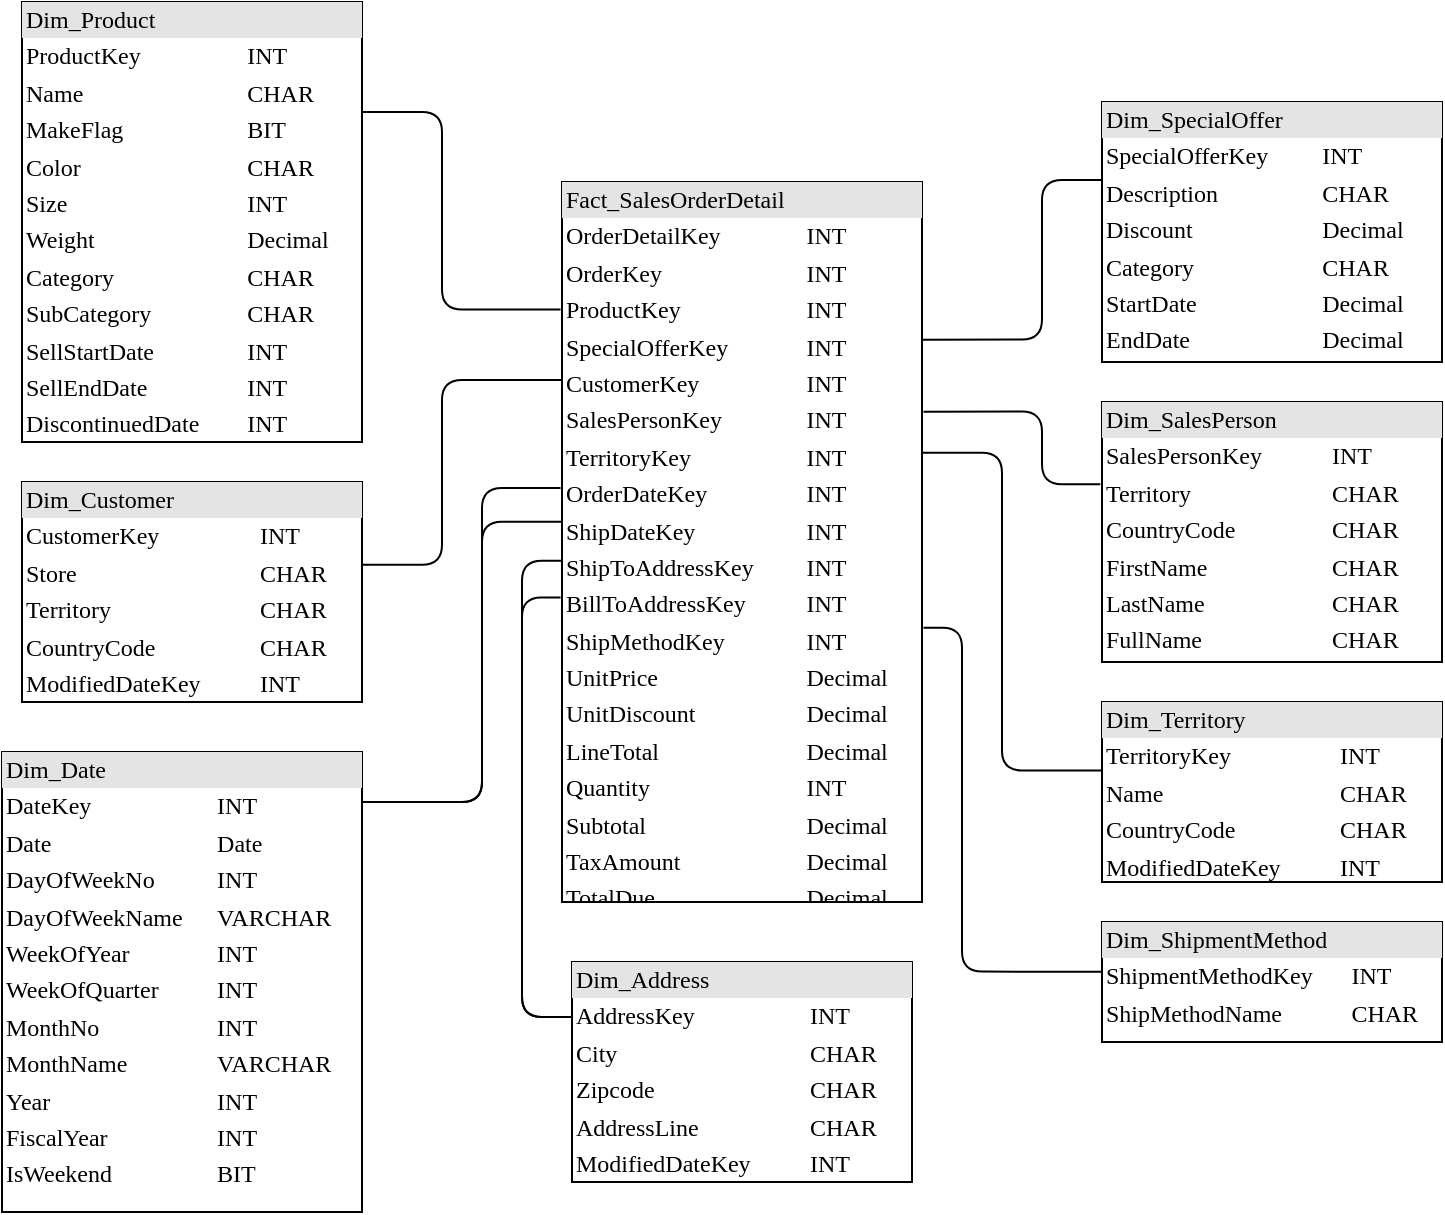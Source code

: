 <mxfile version="13.7.7" type="github"><diagram name="Page-1" id="2ca16b54-16f6-2749-3443-fa8db7711227"><mxGraphModel dx="1207" dy="648" grid="1" gridSize="10" guides="1" tooltips="1" connect="1" arrows="1" fold="1" page="1" pageScale="1" pageWidth="1100" pageHeight="850" background="#ffffff" math="0" shadow="0"><root><mxCell id="0"/><mxCell id="1" parent="0"/><mxCell id="PtlEcyWW_qO_h-wi1oPS-1" value="&lt;div style=&quot;box-sizing: border-box ; width: 100% ; background: #e4e4e4 ; padding: 2px&quot;&gt;Fact_SalesOrderDetail&lt;/div&gt;&lt;table style=&quot;width: 100% ; font-size: 1em&quot; cellspacing=&quot;0&quot; cellpadding=&quot;2&quot;&gt;&lt;tbody&gt;&lt;tr&gt;&lt;td&gt;OrderDetailKey&lt;/td&gt;&lt;td&gt;INT&lt;/td&gt;&lt;td&gt;&lt;br&gt;&lt;/td&gt;&lt;/tr&gt;&lt;tr&gt;&lt;td&gt;OrderKey&lt;/td&gt;&lt;td&gt;INT&lt;/td&gt;&lt;td&gt;&lt;br&gt;&lt;/td&gt;&lt;/tr&gt;&lt;tr&gt;&lt;td&gt;ProductKey&lt;/td&gt;&lt;td&gt;INT&lt;/td&gt;&lt;td&gt;&lt;br&gt;&lt;/td&gt;&lt;/tr&gt;&lt;tr&gt;&lt;td&gt;SpecialOfferKey&lt;br&gt;&lt;/td&gt;&lt;td&gt;INT&lt;/td&gt;&lt;td&gt;&lt;br&gt;&lt;/td&gt;&lt;/tr&gt;&lt;tr&gt;&lt;td&gt;CustomerKey&lt;br&gt;&lt;/td&gt;&lt;td&gt;INT&lt;/td&gt;&lt;td&gt;&lt;br&gt;&lt;/td&gt;&lt;/tr&gt;&lt;tr&gt;&lt;td&gt;SalesPersonKey&lt;br&gt;&lt;/td&gt;&lt;td&gt;INT&lt;/td&gt;&lt;td&gt;&lt;br&gt;&lt;/td&gt;&lt;/tr&gt;&lt;tr&gt;&lt;td&gt;TerritoryKey&lt;br&gt;&lt;/td&gt;&lt;td&gt;INT&lt;/td&gt;&lt;td&gt;&lt;br&gt;&lt;/td&gt;&lt;/tr&gt;&lt;tr&gt;&lt;td&gt;OrderDateKey&lt;br&gt;&lt;/td&gt;&lt;td&gt;INT&lt;/td&gt;&lt;td&gt;&lt;br&gt;&lt;/td&gt;&lt;/tr&gt;&lt;tr&gt;&lt;td&gt;ShipDateKey&lt;br&gt;&lt;/td&gt;&lt;td&gt;INT&lt;br&gt;&lt;/td&gt;&lt;td&gt;&lt;br&gt;&lt;/td&gt;&lt;/tr&gt;&lt;tr&gt;&lt;td&gt;ShipToAddressKey&lt;br&gt;&lt;/td&gt;&lt;td&gt;INT&lt;br&gt;&lt;/td&gt;&lt;td&gt;&lt;br&gt;&lt;/td&gt;&lt;/tr&gt;&lt;tr&gt;&lt;td&gt;BillToAddressKey&lt;br&gt;&lt;/td&gt;&lt;td&gt;INT&lt;br&gt;&lt;/td&gt;&lt;td&gt;&lt;br&gt;&lt;/td&gt;&lt;/tr&gt;&lt;tr&gt;&lt;td&gt;ShipMethodKey&lt;br&gt;&lt;/td&gt;&lt;td&gt;INT&lt;br&gt;&lt;/td&gt;&lt;td&gt;&lt;br&gt;&lt;/td&gt;&lt;/tr&gt;&lt;tr&gt;&lt;td&gt;UnitPrice&lt;br&gt;&lt;/td&gt;&lt;td&gt;Decimal&lt;br&gt;&lt;/td&gt;&lt;td&gt;&lt;br&gt;&lt;/td&gt;&lt;/tr&gt;&lt;tr&gt;&lt;td&gt;UnitDiscount&lt;br&gt;&lt;/td&gt;&lt;td&gt;Decimal&lt;br&gt;&lt;/td&gt;&lt;td&gt;&lt;br&gt;&lt;/td&gt;&lt;/tr&gt;&lt;tr&gt;&lt;td&gt;LineTotal&lt;br&gt;&lt;/td&gt;&lt;td&gt;Decimal&lt;br&gt;&lt;/td&gt;&lt;td&gt;&lt;br&gt;&lt;/td&gt;&lt;/tr&gt;&lt;tr&gt;&lt;td&gt;Quantity&lt;br&gt;&lt;/td&gt;&lt;td&gt;INT&lt;br&gt;&lt;/td&gt;&lt;td&gt;&lt;br&gt;&lt;/td&gt;&lt;/tr&gt;&lt;tr&gt;&lt;td&gt;Subtotal&lt;br&gt;&lt;/td&gt;&lt;td&gt;Decimal&lt;br&gt;&lt;/td&gt;&lt;td&gt;&lt;br&gt;&lt;/td&gt;&lt;/tr&gt;&lt;tr&gt;&lt;td&gt;TaxAmount&lt;br&gt;&lt;/td&gt;&lt;td&gt;Decimal&lt;br&gt;&lt;/td&gt;&lt;td&gt;&lt;br&gt;&lt;/td&gt;&lt;/tr&gt;&lt;tr&gt;&lt;td&gt;TotalDue&lt;br&gt;&lt;/td&gt;&lt;td&gt;Decimal&lt;br&gt;&lt;/td&gt;&lt;td&gt;&lt;br&gt;&lt;/td&gt;&lt;/tr&gt;&lt;/tbody&gt;&lt;/table&gt;" style="verticalAlign=top;align=left;overflow=fill;html=1;rounded=0;shadow=0;comic=0;labelBackgroundColor=none;strokeWidth=1;fontFamily=Verdana;fontSize=12" parent="1" vertex="1"><mxGeometry x="460" y="280" width="180" height="360" as="geometry"/></mxCell><mxCell id="PtlEcyWW_qO_h-wi1oPS-3" value="&lt;div style=&quot;box-sizing: border-box ; width: 100% ; background: #e4e4e4 ; padding: 2px&quot;&gt;Dim_SpecialOffer&lt;/div&gt;&lt;table style=&quot;width: 100% ; font-size: 1em&quot; cellspacing=&quot;0&quot; cellpadding=&quot;2&quot;&gt;&lt;tbody&gt;&lt;tr&gt;&lt;td&gt;SpecialOfferKey&lt;/td&gt;&lt;td&gt;INT&lt;/td&gt;&lt;td&gt;&lt;br&gt;&lt;/td&gt;&lt;/tr&gt;&lt;tr&gt;&lt;td&gt;Description&lt;/td&gt;&lt;td&gt;CHAR&lt;/td&gt;&lt;td&gt;&lt;br&gt;&lt;/td&gt;&lt;/tr&gt;&lt;tr&gt;&lt;td&gt;Discount&lt;br&gt;&lt;/td&gt;&lt;td&gt;Decimal&lt;br&gt;&lt;/td&gt;&lt;td&gt;&lt;br&gt;&lt;/td&gt;&lt;/tr&gt;&lt;tr&gt;&lt;td&gt;Category&lt;br&gt;&lt;/td&gt;&lt;td&gt;CHAR&lt;br&gt;&lt;/td&gt;&lt;td&gt;&lt;br&gt;&lt;/td&gt;&lt;/tr&gt;&lt;tr&gt;&lt;td&gt;StartDate&lt;br&gt;&lt;/td&gt;&lt;td&gt;Decimal&lt;br&gt;&lt;/td&gt;&lt;td&gt;&lt;br&gt;&lt;/td&gt;&lt;/tr&gt;&lt;tr&gt;&lt;td&gt;EndDate&lt;br&gt;&lt;/td&gt;&lt;td&gt;Decimal&lt;br&gt;&lt;/td&gt;&lt;td&gt;&lt;br&gt;&lt;/td&gt;&lt;/tr&gt;&lt;/tbody&gt;&lt;/table&gt;" style="verticalAlign=top;align=left;overflow=fill;html=1;rounded=0;shadow=0;comic=0;labelBackgroundColor=none;strokeWidth=1;fontFamily=Verdana;fontSize=12" parent="1" vertex="1"><mxGeometry x="730" y="240" width="170" height="130" as="geometry"/></mxCell><mxCell id="PtlEcyWW_qO_h-wi1oPS-4" value="&lt;div style=&quot;box-sizing: border-box ; width: 100% ; background: #e4e4e4 ; padding: 2px&quot;&gt;Dim_Territory&lt;/div&gt;&lt;table style=&quot;width: 100% ; font-size: 1em&quot; cellspacing=&quot;0&quot; cellpadding=&quot;2&quot;&gt;&lt;tbody&gt;&lt;tr&gt;&lt;td&gt;TerritoryKey&lt;/td&gt;&lt;td&gt;INT&lt;/td&gt;&lt;td&gt;&lt;br&gt;&lt;/td&gt;&lt;/tr&gt;&lt;tr&gt;&lt;td&gt;Name&lt;/td&gt;&lt;td&gt;CHAR&lt;/td&gt;&lt;td&gt;&lt;br&gt;&lt;/td&gt;&lt;/tr&gt;&lt;tr&gt;&lt;td&gt;CountryCode&lt;br&gt;&lt;/td&gt;&lt;td&gt;CHAR&lt;br&gt;&lt;/td&gt;&lt;td&gt;&lt;br&gt;&lt;/td&gt;&lt;/tr&gt;&lt;tr&gt;&lt;td&gt;ModifiedDateKey&lt;br&gt;&lt;/td&gt;&lt;td&gt;INT&lt;br&gt;&lt;/td&gt;&lt;td&gt;&lt;br&gt;&lt;/td&gt;&lt;/tr&gt;&lt;tr&gt;&lt;td&gt;&lt;br&gt;&lt;/td&gt;&lt;td&gt;&lt;br&gt;&lt;/td&gt;&lt;td&gt;&lt;br&gt;&lt;/td&gt;&lt;/tr&gt;&lt;tr&gt;&lt;td&gt;&lt;br&gt;&lt;/td&gt;&lt;td&gt;&lt;br&gt;&lt;/td&gt;&lt;td&gt;&lt;br&gt;&lt;/td&gt;&lt;/tr&gt;&lt;tr&gt;&lt;td&gt;&lt;br&gt;&lt;/td&gt;&lt;td&gt;&lt;br&gt;&lt;/td&gt;&lt;td&gt;&lt;br&gt;&lt;/td&gt;&lt;/tr&gt;&lt;/tbody&gt;&lt;/table&gt;" style="verticalAlign=top;align=left;overflow=fill;html=1;rounded=0;shadow=0;comic=0;labelBackgroundColor=none;strokeWidth=1;fontFamily=Verdana;fontSize=12" parent="1" vertex="1"><mxGeometry x="730" y="540" width="170" height="90" as="geometry"/></mxCell><mxCell id="PtlEcyWW_qO_h-wi1oPS-5" value="&lt;div style=&quot;box-sizing: border-box ; width: 100% ; background: #e4e4e4 ; padding: 2px&quot;&gt;Dim_Product&lt;/div&gt;&lt;table style=&quot;width: 100% ; font-size: 1em&quot; cellspacing=&quot;0&quot; cellpadding=&quot;2&quot;&gt;&lt;tbody&gt;&lt;tr&gt;&lt;td&gt;ProductKey&lt;/td&gt;&lt;td&gt;INT&lt;/td&gt;&lt;td&gt;&lt;br&gt;&lt;/td&gt;&lt;/tr&gt;&lt;tr&gt;&lt;td&gt;Name&lt;/td&gt;&lt;td&gt;CHAR&lt;/td&gt;&lt;td&gt;&lt;br&gt;&lt;/td&gt;&lt;/tr&gt;&lt;tr&gt;&lt;td&gt;MakeFlag&lt;/td&gt;&lt;td&gt;BIT&lt;/td&gt;&lt;td&gt;&lt;br&gt;&lt;/td&gt;&lt;/tr&gt;&lt;tr&gt;&lt;td&gt;Color&lt;br&gt;&lt;/td&gt;&lt;td&gt;CHAR&lt;/td&gt;&lt;td&gt;&lt;br&gt;&lt;/td&gt;&lt;/tr&gt;&lt;tr&gt;&lt;td&gt;Size&lt;br&gt;&lt;/td&gt;&lt;td&gt;INT&lt;/td&gt;&lt;td&gt;&lt;br&gt;&lt;/td&gt;&lt;/tr&gt;&lt;tr&gt;&lt;td&gt;Weight&lt;br&gt;&lt;/td&gt;&lt;td&gt;Decimal&lt;/td&gt;&lt;td&gt;&lt;br&gt;&lt;/td&gt;&lt;/tr&gt;&lt;tr&gt;&lt;td&gt;Category&lt;br&gt;&lt;/td&gt;&lt;td&gt;CHAR&lt;/td&gt;&lt;td&gt;&lt;br&gt;&lt;/td&gt;&lt;/tr&gt;&lt;tr&gt;&lt;td&gt;SubCategory&lt;br&gt;&lt;/td&gt;&lt;td&gt;CHAR&lt;/td&gt;&lt;td&gt;&lt;br&gt;&lt;/td&gt;&lt;/tr&gt;&lt;tr&gt;&lt;td&gt;SellStartDate&lt;br&gt;&lt;/td&gt;&lt;td&gt;INT&lt;br&gt;&lt;/td&gt;&lt;td&gt;&lt;br&gt;&lt;/td&gt;&lt;/tr&gt;&lt;tr&gt;&lt;td&gt;SellEndDate&lt;br&gt;&lt;/td&gt;&lt;td&gt;INT&lt;br&gt;&lt;/td&gt;&lt;td&gt;&lt;br&gt;&lt;/td&gt;&lt;/tr&gt;&lt;tr&gt;&lt;td&gt;DiscontinuedDate&lt;br&gt;&lt;/td&gt;&lt;td&gt;INT&lt;br&gt;&lt;/td&gt;&lt;td&gt;&lt;br&gt;&lt;/td&gt;&lt;/tr&gt;&lt;/tbody&gt;&lt;/table&gt;" style="verticalAlign=top;align=left;overflow=fill;html=1;rounded=0;shadow=0;comic=0;labelBackgroundColor=none;strokeWidth=1;fontFamily=Verdana;fontSize=12" parent="1" vertex="1"><mxGeometry x="190" y="190" width="170" height="220" as="geometry"/></mxCell><mxCell id="PtlEcyWW_qO_h-wi1oPS-6" value="&lt;div style=&quot;box-sizing: border-box ; width: 100% ; background: #e4e4e4 ; padding: 2px&quot;&gt;Dim_Address&lt;/div&gt;&lt;table style=&quot;width: 100% ; font-size: 1em&quot; cellspacing=&quot;0&quot; cellpadding=&quot;2&quot;&gt;&lt;tbody&gt;&lt;tr&gt;&lt;td&gt;AddressKey&lt;/td&gt;&lt;td&gt;INT&lt;/td&gt;&lt;td&gt;&lt;br&gt;&lt;/td&gt;&lt;/tr&gt;&lt;tr&gt;&lt;td&gt;City&lt;/td&gt;&lt;td&gt;CHAR&lt;/td&gt;&lt;td&gt;&lt;br&gt;&lt;/td&gt;&lt;/tr&gt;&lt;tr&gt;&lt;td&gt;Zipcode&lt;br&gt;&lt;/td&gt;&lt;td&gt;CHAR&lt;br&gt;&lt;/td&gt;&lt;td&gt;&lt;br&gt;&lt;/td&gt;&lt;/tr&gt;&lt;tr&gt;&lt;td&gt;AddressLine&lt;br&gt;&lt;/td&gt;&lt;td&gt;CHAR&lt;br&gt;&lt;/td&gt;&lt;td&gt;&lt;br&gt;&lt;/td&gt;&lt;/tr&gt;&lt;tr&gt;&lt;td&gt;ModifiedDateKey&lt;br&gt;&lt;/td&gt;&lt;td&gt;INT&lt;br&gt;&lt;/td&gt;&lt;td&gt;&lt;br&gt;&lt;/td&gt;&lt;/tr&gt;&lt;tr&gt;&lt;td&gt;&lt;br&gt;&lt;/td&gt;&lt;td&gt;&lt;br&gt;&lt;/td&gt;&lt;td&gt;&lt;br&gt;&lt;/td&gt;&lt;/tr&gt;&lt;/tbody&gt;&lt;/table&gt;" style="verticalAlign=top;align=left;overflow=fill;html=1;rounded=0;shadow=0;comic=0;labelBackgroundColor=none;strokeWidth=1;fontFamily=Verdana;fontSize=12" parent="1" vertex="1"><mxGeometry x="465" y="670" width="170" height="110" as="geometry"/></mxCell><mxCell id="PtlEcyWW_qO_h-wi1oPS-7" value="&lt;div style=&quot;box-sizing: border-box ; width: 100% ; background: #e4e4e4 ; padding: 2px&quot;&gt;Dim_SalesPerson&lt;/div&gt;&lt;table style=&quot;width: 100% ; font-size: 1em&quot; cellspacing=&quot;0&quot; cellpadding=&quot;2&quot;&gt;&lt;tbody&gt;&lt;tr&gt;&lt;td&gt;SalesPersonKey&lt;/td&gt;&lt;td&gt;INT&lt;/td&gt;&lt;td&gt;&lt;br&gt;&lt;/td&gt;&lt;/tr&gt;&lt;tr&gt;&lt;td&gt;Territory&lt;/td&gt;&lt;td&gt;CHAR&lt;/td&gt;&lt;td&gt;&lt;br&gt;&lt;/td&gt;&lt;/tr&gt;&lt;tr&gt;&lt;td&gt;CountryCode&lt;br&gt;&lt;/td&gt;&lt;td&gt;CHAR&lt;br&gt;&lt;/td&gt;&lt;td&gt;&lt;br&gt;&lt;/td&gt;&lt;/tr&gt;&lt;tr&gt;&lt;td&gt;FirstName&lt;br&gt;&lt;/td&gt;&lt;td&gt;CHAR&lt;br&gt;&lt;/td&gt;&lt;td&gt;&lt;br&gt;&lt;/td&gt;&lt;/tr&gt;&lt;tr&gt;&lt;td&gt;LastName&lt;br&gt;&lt;/td&gt;&lt;td&gt;CHAR&lt;/td&gt;&lt;td&gt;&lt;br&gt;&lt;/td&gt;&lt;/tr&gt;&lt;tr&gt;&lt;td&gt;FullName&lt;br&gt;&lt;/td&gt;&lt;td&gt;CHAR&lt;br&gt;&lt;/td&gt;&lt;td&gt;&lt;br&gt;&lt;/td&gt;&lt;/tr&gt;&lt;tr&gt;&lt;td&gt;&lt;br&gt;&lt;/td&gt;&lt;td&gt;&lt;br&gt;&lt;/td&gt;&lt;td&gt;&lt;br&gt;&lt;/td&gt;&lt;/tr&gt;&lt;tr&gt;&lt;td&gt;&lt;br&gt;&lt;/td&gt;&lt;td&gt;&lt;br&gt;&lt;/td&gt;&lt;td&gt;&lt;br&gt;&lt;/td&gt;&lt;/tr&gt;&lt;/tbody&gt;&lt;/table&gt;" style="verticalAlign=top;align=left;overflow=fill;html=1;rounded=0;shadow=0;comic=0;labelBackgroundColor=none;strokeWidth=1;fontFamily=Verdana;fontSize=12" parent="1" vertex="1"><mxGeometry x="730" y="390" width="170" height="130" as="geometry"/></mxCell><mxCell id="PtlEcyWW_qO_h-wi1oPS-8" value="&lt;div style=&quot;box-sizing: border-box ; width: 100% ; background: #e4e4e4 ; padding: 2px&quot;&gt;Dim_Customer&lt;/div&gt;&lt;table style=&quot;width: 100% ; font-size: 1em&quot; cellspacing=&quot;0&quot; cellpadding=&quot;2&quot;&gt;&lt;tbody&gt;&lt;tr&gt;&lt;td&gt;CustomerKey&lt;/td&gt;&lt;td&gt;INT&lt;/td&gt;&lt;td&gt;&lt;br&gt;&lt;/td&gt;&lt;/tr&gt;&lt;tr&gt;&lt;td&gt;Store&lt;/td&gt;&lt;td&gt;CHAR&lt;/td&gt;&lt;td&gt;&lt;br&gt;&lt;/td&gt;&lt;/tr&gt;&lt;tr&gt;&lt;td&gt;Territory&lt;br&gt;&lt;/td&gt;&lt;td&gt;CHAR&lt;br&gt;&lt;/td&gt;&lt;td&gt;&lt;br&gt;&lt;/td&gt;&lt;/tr&gt;&lt;tr&gt;&lt;td&gt;CountryCode&lt;br&gt;&lt;/td&gt;&lt;td&gt;CHAR&lt;br&gt;&lt;/td&gt;&lt;td&gt;&lt;br&gt;&lt;/td&gt;&lt;/tr&gt;&lt;tr&gt;&lt;td&gt;ModifiedDateKey&lt;br&gt;&lt;/td&gt;&lt;td&gt;INT&lt;br&gt;&lt;/td&gt;&lt;td&gt;&lt;br&gt;&lt;/td&gt;&lt;/tr&gt;&lt;tr&gt;&lt;td&gt;&lt;br&gt;&lt;/td&gt;&lt;td&gt;&lt;br&gt;&lt;/td&gt;&lt;td&gt;&lt;br&gt;&lt;/td&gt;&lt;/tr&gt;&lt;/tbody&gt;&lt;/table&gt;" style="verticalAlign=top;align=left;overflow=fill;html=1;rounded=0;shadow=0;comic=0;labelBackgroundColor=none;strokeWidth=1;fontFamily=Verdana;fontSize=12" parent="1" vertex="1"><mxGeometry x="190" y="430" width="170" height="110" as="geometry"/></mxCell><mxCell id="PtlEcyWW_qO_h-wi1oPS-9" value="&lt;div style=&quot;box-sizing: border-box ; width: 100% ; background: #e4e4e4 ; padding: 2px&quot;&gt;Dim_ShipmentMethod&lt;/div&gt;&lt;table style=&quot;width: 100% ; font-size: 1em&quot; cellspacing=&quot;0&quot; cellpadding=&quot;2&quot;&gt;&lt;tbody&gt;&lt;tr&gt;&lt;td&gt;ShipmentMethodKey&lt;/td&gt;&lt;td&gt;INT&lt;/td&gt;&lt;td&gt;&lt;br&gt;&lt;/td&gt;&lt;/tr&gt;&lt;tr&gt;&lt;td&gt;ShipMethodName&lt;br&gt;&lt;/td&gt;&lt;td&gt;CHAR&lt;/td&gt;&lt;td&gt;&lt;br&gt;&lt;/td&gt;&lt;/tr&gt;&lt;/tbody&gt;&lt;/table&gt;" style="verticalAlign=top;align=left;overflow=fill;html=1;rounded=0;shadow=0;comic=0;labelBackgroundColor=none;strokeWidth=1;fontFamily=Verdana;fontSize=12" parent="1" vertex="1"><mxGeometry x="730" y="650" width="170" height="60" as="geometry"/></mxCell><mxCell id="PtlEcyWW_qO_h-wi1oPS-11" value="" style="endArrow=none;html=1;exitX=1;exitY=0.5;exitDx=0;exitDy=0;edgeStyle=orthogonalEdgeStyle;entryX=0;entryY=0.472;entryDx=0;entryDy=0;entryPerimeter=0;" parent="1" target="PtlEcyWW_qO_h-wi1oPS-1" edge="1"><mxGeometry width="50" height="50" relative="1" as="geometry"><mxPoint x="360" y="590" as="sourcePoint"/><mxPoint x="440" y="450" as="targetPoint"/><Array as="points"><mxPoint x="420" y="590"/><mxPoint x="420" y="450"/></Array></mxGeometry></mxCell><mxCell id="PtlEcyWW_qO_h-wi1oPS-12" value="" style="endArrow=none;html=1;exitX=1;exitY=0.5;exitDx=0;exitDy=0;edgeStyle=orthogonalEdgeStyle;entryX=-0.004;entryY=0.425;entryDx=0;entryDy=0;entryPerimeter=0;" parent="1" target="PtlEcyWW_qO_h-wi1oPS-1" edge="1"><mxGeometry width="50" height="50" relative="1" as="geometry"><mxPoint x="360" y="590" as="sourcePoint"/><mxPoint x="420" y="453" as="targetPoint"/><Array as="points"><mxPoint x="420" y="590"/><mxPoint x="420" y="433"/></Array></mxGeometry></mxCell><mxCell id="PtlEcyWW_qO_h-wi1oPS-13" value="" style="endArrow=none;html=1;entryX=0;entryY=0.3;entryDx=0;entryDy=0;exitX=1.002;exitY=0.219;exitDx=0;exitDy=0;exitPerimeter=0;entryPerimeter=0;edgeStyle=orthogonalEdgeStyle;" parent="1" source="PtlEcyWW_qO_h-wi1oPS-1" target="PtlEcyWW_qO_h-wi1oPS-3" edge="1"><mxGeometry width="50" height="50" relative="1" as="geometry"><mxPoint x="580" y="460" as="sourcePoint"/><mxPoint x="630" y="410" as="targetPoint"/><Array as="points"><mxPoint x="700" y="359"/><mxPoint x="700" y="279"/></Array></mxGeometry></mxCell><mxCell id="PtlEcyWW_qO_h-wi1oPS-14" value="" style="endArrow=none;html=1;exitX=1;exitY=0.376;exitDx=0;exitDy=0;exitPerimeter=0;edgeStyle=orthogonalEdgeStyle;entryX=-0.002;entryY=0.275;entryDx=0;entryDy=0;entryPerimeter=0;" parent="1" source="PtlEcyWW_qO_h-wi1oPS-8" target="PtlEcyWW_qO_h-wi1oPS-1" edge="1"><mxGeometry width="50" height="50" relative="1" as="geometry"><mxPoint x="290" y="502" as="sourcePoint"/><mxPoint x="440" y="380" as="targetPoint"/><Array as="points"><mxPoint x="400" y="471"/><mxPoint x="400" y="379"/></Array></mxGeometry></mxCell><mxCell id="PtlEcyWW_qO_h-wi1oPS-15" value="" style="endArrow=none;html=1;entryX=0;entryY=0.38;entryDx=0;entryDy=0;entryPerimeter=0;edgeStyle=orthogonalEdgeStyle;exitX=1.002;exitY=0.376;exitDx=0;exitDy=0;exitPerimeter=0;" parent="1" source="PtlEcyWW_qO_h-wi1oPS-1" target="PtlEcyWW_qO_h-wi1oPS-4" edge="1"><mxGeometry width="50" height="50" relative="1" as="geometry"><mxPoint x="660" y="420" as="sourcePoint"/><mxPoint x="660" y="150" as="targetPoint"/><Array as="points"><mxPoint x="680" y="415"/><mxPoint x="680" y="574"/></Array></mxGeometry></mxCell><mxCell id="PtlEcyWW_qO_h-wi1oPS-16" value="" style="endArrow=none;html=1;exitX=1;exitY=0.25;exitDx=0;exitDy=0;entryX=-0.004;entryY=0.177;entryDx=0;entryDy=0;entryPerimeter=0;edgeStyle=orthogonalEdgeStyle;" parent="1" source="PtlEcyWW_qO_h-wi1oPS-5" target="PtlEcyWW_qO_h-wi1oPS-1" edge="1"><mxGeometry width="50" height="50" relative="1" as="geometry"><mxPoint x="450" y="410" as="sourcePoint"/><mxPoint x="360" y="280" as="targetPoint"/><Array as="points"><mxPoint x="400" y="245"/><mxPoint x="400" y="344"/></Array></mxGeometry></mxCell><mxCell id="PtlEcyWW_qO_h-wi1oPS-17" value="" style="endArrow=none;html=1;edgeStyle=orthogonalEdgeStyle;entryX=-0.005;entryY=0.316;entryDx=0;entryDy=0;entryPerimeter=0;exitX=1.004;exitY=0.319;exitDx=0;exitDy=0;exitPerimeter=0;" parent="1" source="PtlEcyWW_qO_h-wi1oPS-1" target="PtlEcyWW_qO_h-wi1oPS-7" edge="1"><mxGeometry width="50" height="50" relative="1" as="geometry"><mxPoint x="670" y="400" as="sourcePoint"/><mxPoint x="710" y="455" as="targetPoint"/><Array as="points"><mxPoint x="700" y="395"/><mxPoint x="700" y="431"/></Array></mxGeometry></mxCell><mxCell id="PtlEcyWW_qO_h-wi1oPS-18" value="" style="endArrow=none;html=1;exitX=0;exitY=0.25;exitDx=0;exitDy=0;edgeStyle=orthogonalEdgeStyle;entryX=-0.002;entryY=0.526;entryDx=0;entryDy=0;entryPerimeter=0;" parent="1" source="PtlEcyWW_qO_h-wi1oPS-6" target="PtlEcyWW_qO_h-wi1oPS-1" edge="1"><mxGeometry width="50" height="50" relative="1" as="geometry"><mxPoint x="580" y="460" as="sourcePoint"/><mxPoint x="459" y="490" as="targetPoint"/><Array as="points"><mxPoint x="440" y="698"/><mxPoint x="440" y="469"/></Array></mxGeometry></mxCell><mxCell id="PtlEcyWW_qO_h-wi1oPS-19" value="" style="endArrow=none;html=1;edgeStyle=orthogonalEdgeStyle;entryX=-0.004;entryY=0.577;entryDx=0;entryDy=0;entryPerimeter=0;exitX=0;exitY=0.25;exitDx=0;exitDy=0;" parent="1" source="PtlEcyWW_qO_h-wi1oPS-6" target="PtlEcyWW_qO_h-wi1oPS-1" edge="1"><mxGeometry width="50" height="50" relative="1" as="geometry"><mxPoint x="370" y="681" as="sourcePoint"/><mxPoint x="430" y="467" as="targetPoint"/><Array as="points"><mxPoint x="440" y="698"/><mxPoint x="440" y="488"/></Array></mxGeometry></mxCell><mxCell id="PtlEcyWW_qO_h-wi1oPS-20" value="" style="endArrow=none;html=1;entryX=0;entryY=0.414;entryDx=0;entryDy=0;entryPerimeter=0;edgeStyle=orthogonalEdgeStyle;exitX=1.004;exitY=0.619;exitDx=0;exitDy=0;exitPerimeter=0;" parent="1" source="PtlEcyWW_qO_h-wi1oPS-1" target="PtlEcyWW_qO_h-wi1oPS-9" edge="1"><mxGeometry width="50" height="50" relative="1" as="geometry"><mxPoint x="660" y="481" as="sourcePoint"/><mxPoint x="630" y="410" as="targetPoint"/><Array as="points"><mxPoint x="660" y="503"/><mxPoint x="660" y="675"/></Array></mxGeometry></mxCell><mxCell id="PFB0ZXxaDGcOI8-g7CkR-1" value="&lt;div style=&quot;box-sizing: border-box ; width: 100% ; background: #e4e4e4 ; padding: 2px&quot;&gt;Dim_Date&lt;/div&gt;&lt;table style=&quot;width: 100% ; font-size: 1em&quot; cellspacing=&quot;0&quot; cellpadding=&quot;2&quot;&gt;&lt;tbody&gt;&lt;tr&gt;&lt;td&gt;DateKey&lt;/td&gt;&lt;td&gt;INT&lt;/td&gt;&lt;td&gt;&lt;br&gt;&lt;/td&gt;&lt;/tr&gt;&lt;tr&gt;&lt;td&gt;Date&lt;/td&gt;&lt;td&gt;Date&lt;/td&gt;&lt;td&gt;&lt;br&gt;&lt;/td&gt;&lt;/tr&gt;&lt;tr&gt;&lt;td&gt;DayOfWeekNo&lt;br&gt;&lt;/td&gt;&lt;td&gt;INT&lt;br&gt;&lt;/td&gt;&lt;td&gt;&lt;br&gt;&lt;/td&gt;&lt;/tr&gt;&lt;tr&gt;&lt;td&gt;DayOfWeekName&lt;br&gt;&lt;/td&gt;&lt;td&gt;VARCHAR&lt;br&gt;&lt;/td&gt;&lt;td&gt;&lt;br&gt;&lt;/td&gt;&lt;/tr&gt;&lt;tr&gt;&lt;td&gt;WeekOfYear&lt;br&gt;&lt;/td&gt;&lt;td&gt;INT&lt;br&gt;&lt;/td&gt;&lt;td&gt;&lt;br&gt;&lt;/td&gt;&lt;/tr&gt;&lt;tr&gt;&lt;td&gt;WeekOfQuarter&lt;br&gt;&lt;/td&gt;&lt;td&gt;INT&lt;br&gt;&lt;/td&gt;&lt;td&gt;&lt;br&gt;&lt;/td&gt;&lt;/tr&gt;&lt;tr&gt;&lt;td&gt;MonthNo&lt;br&gt;&lt;/td&gt;&lt;td&gt;INT&lt;br&gt;&lt;/td&gt;&lt;td&gt;&lt;br&gt;&lt;/td&gt;&lt;/tr&gt;&lt;tr&gt;&lt;td&gt;MonthName&lt;br&gt;&lt;/td&gt;&lt;td&gt;VARCHAR&lt;br&gt;&lt;/td&gt;&lt;td&gt;&lt;br&gt;&lt;/td&gt;&lt;/tr&gt;&lt;tr&gt;&lt;td&gt;Year&lt;br&gt;&lt;/td&gt;&lt;td&gt;INT&lt;br&gt;&lt;/td&gt;&lt;td&gt;&lt;br&gt;&lt;/td&gt;&lt;/tr&gt;&lt;tr&gt;&lt;td&gt;FiscalYear&lt;br&gt;&lt;/td&gt;&lt;td&gt;INT&lt;br&gt;&lt;/td&gt;&lt;td&gt;&lt;br&gt;&lt;/td&gt;&lt;/tr&gt;&lt;tr&gt;&lt;td&gt;IsWeekend&lt;br&gt;&lt;/td&gt;&lt;td&gt;BIT&lt;br&gt;&lt;/td&gt;&lt;td&gt;&lt;br&gt;&lt;/td&gt;&lt;/tr&gt;&lt;/tbody&gt;&lt;/table&gt;" style="verticalAlign=top;align=left;overflow=fill;html=1;rounded=0;shadow=0;comic=0;labelBackgroundColor=none;strokeWidth=1;fontFamily=Verdana;fontSize=12" vertex="1" parent="1"><mxGeometry x="180" y="565" width="180" height="230" as="geometry"/></mxCell></root></mxGraphModel></diagram></mxfile>